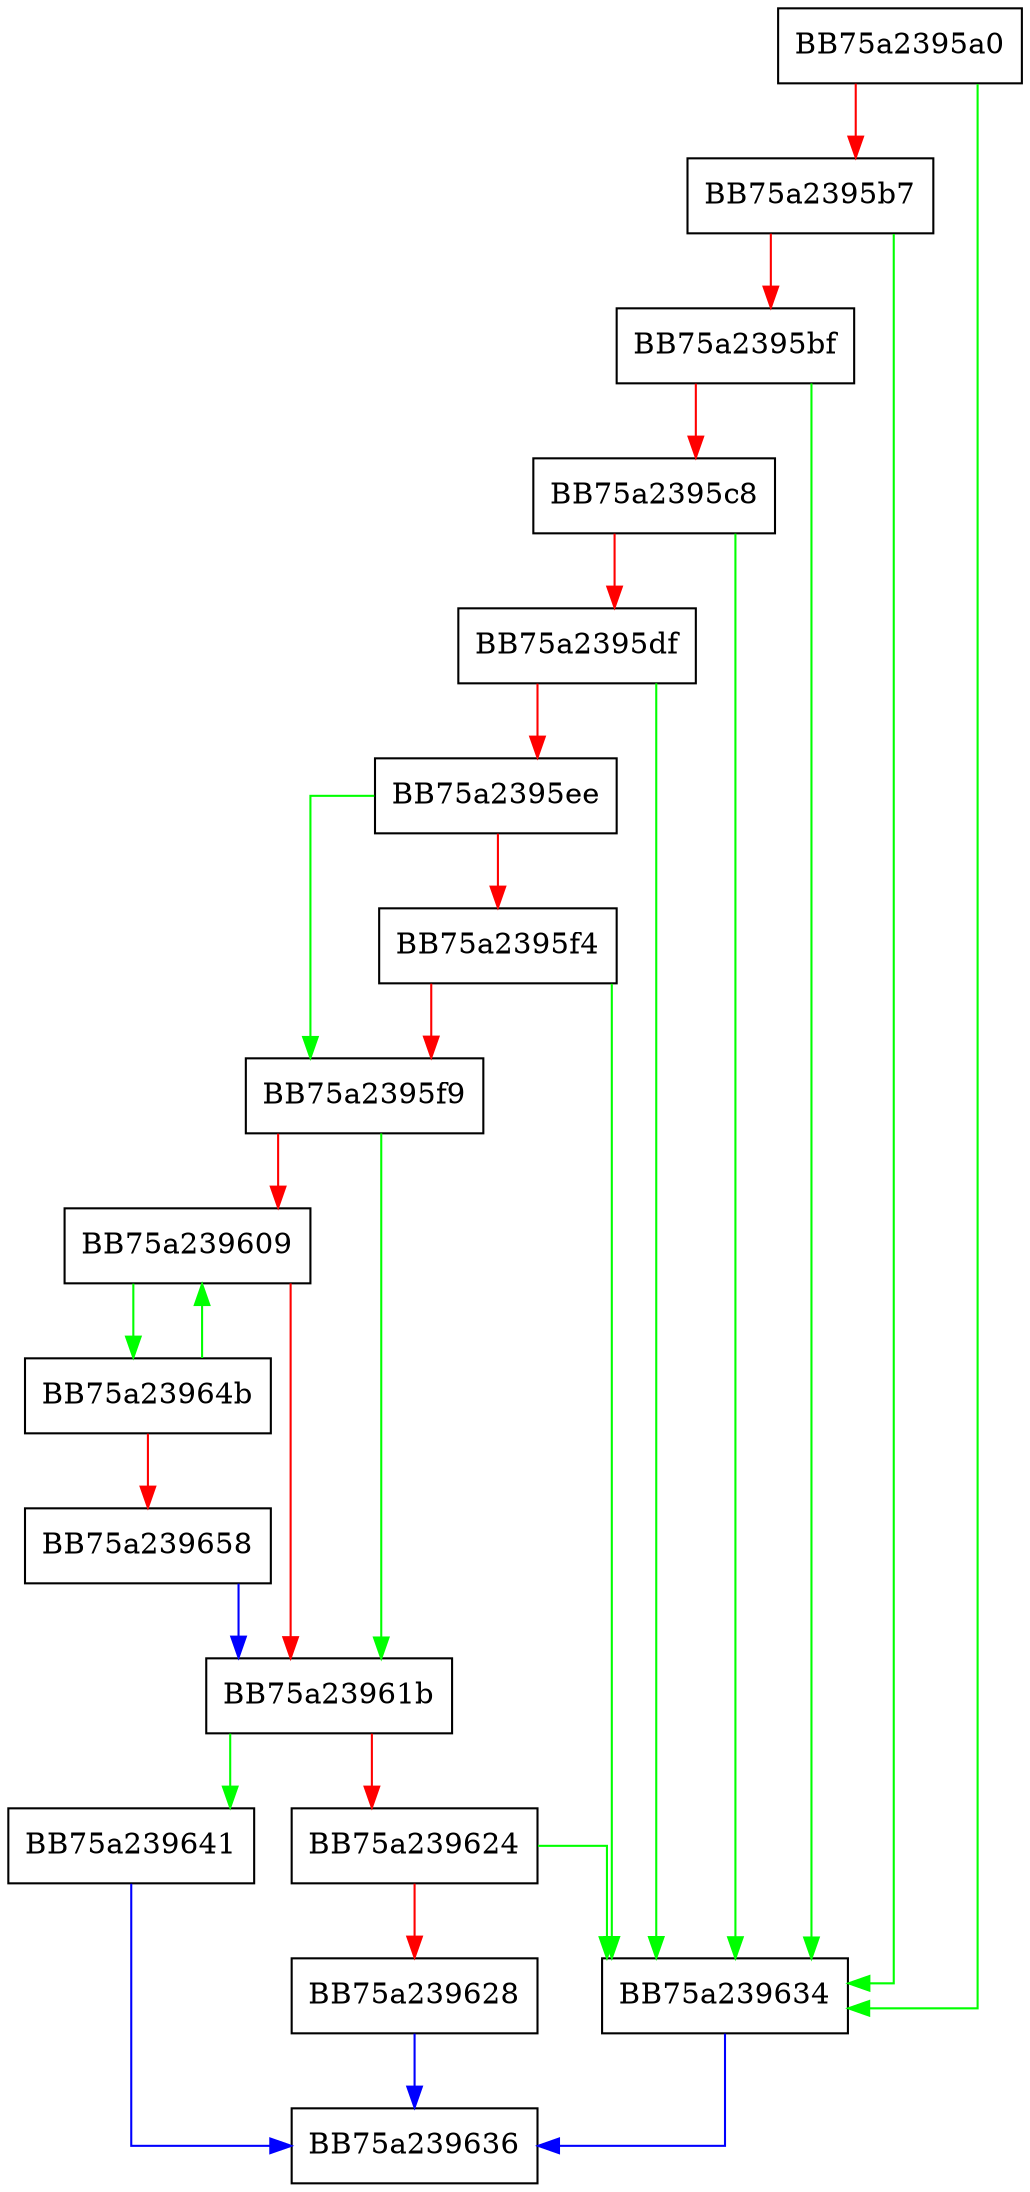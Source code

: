digraph set_page_cursor {
  node [shape="box"];
  graph [splines=ortho];
  BB75a2395a0 -> BB75a239634 [color="green"];
  BB75a2395a0 -> BB75a2395b7 [color="red"];
  BB75a2395b7 -> BB75a239634 [color="green"];
  BB75a2395b7 -> BB75a2395bf [color="red"];
  BB75a2395bf -> BB75a239634 [color="green"];
  BB75a2395bf -> BB75a2395c8 [color="red"];
  BB75a2395c8 -> BB75a239634 [color="green"];
  BB75a2395c8 -> BB75a2395df [color="red"];
  BB75a2395df -> BB75a239634 [color="green"];
  BB75a2395df -> BB75a2395ee [color="red"];
  BB75a2395ee -> BB75a2395f9 [color="green"];
  BB75a2395ee -> BB75a2395f4 [color="red"];
  BB75a2395f4 -> BB75a239634 [color="green"];
  BB75a2395f4 -> BB75a2395f9 [color="red"];
  BB75a2395f9 -> BB75a23961b [color="green"];
  BB75a2395f9 -> BB75a239609 [color="red"];
  BB75a239609 -> BB75a23964b [color="green"];
  BB75a239609 -> BB75a23961b [color="red"];
  BB75a23961b -> BB75a239641 [color="green"];
  BB75a23961b -> BB75a239624 [color="red"];
  BB75a239624 -> BB75a239634 [color="green"];
  BB75a239624 -> BB75a239628 [color="red"];
  BB75a239628 -> BB75a239636 [color="blue"];
  BB75a239634 -> BB75a239636 [color="blue"];
  BB75a239641 -> BB75a239636 [color="blue"];
  BB75a23964b -> BB75a239609 [color="green"];
  BB75a23964b -> BB75a239658 [color="red"];
  BB75a239658 -> BB75a23961b [color="blue"];
}